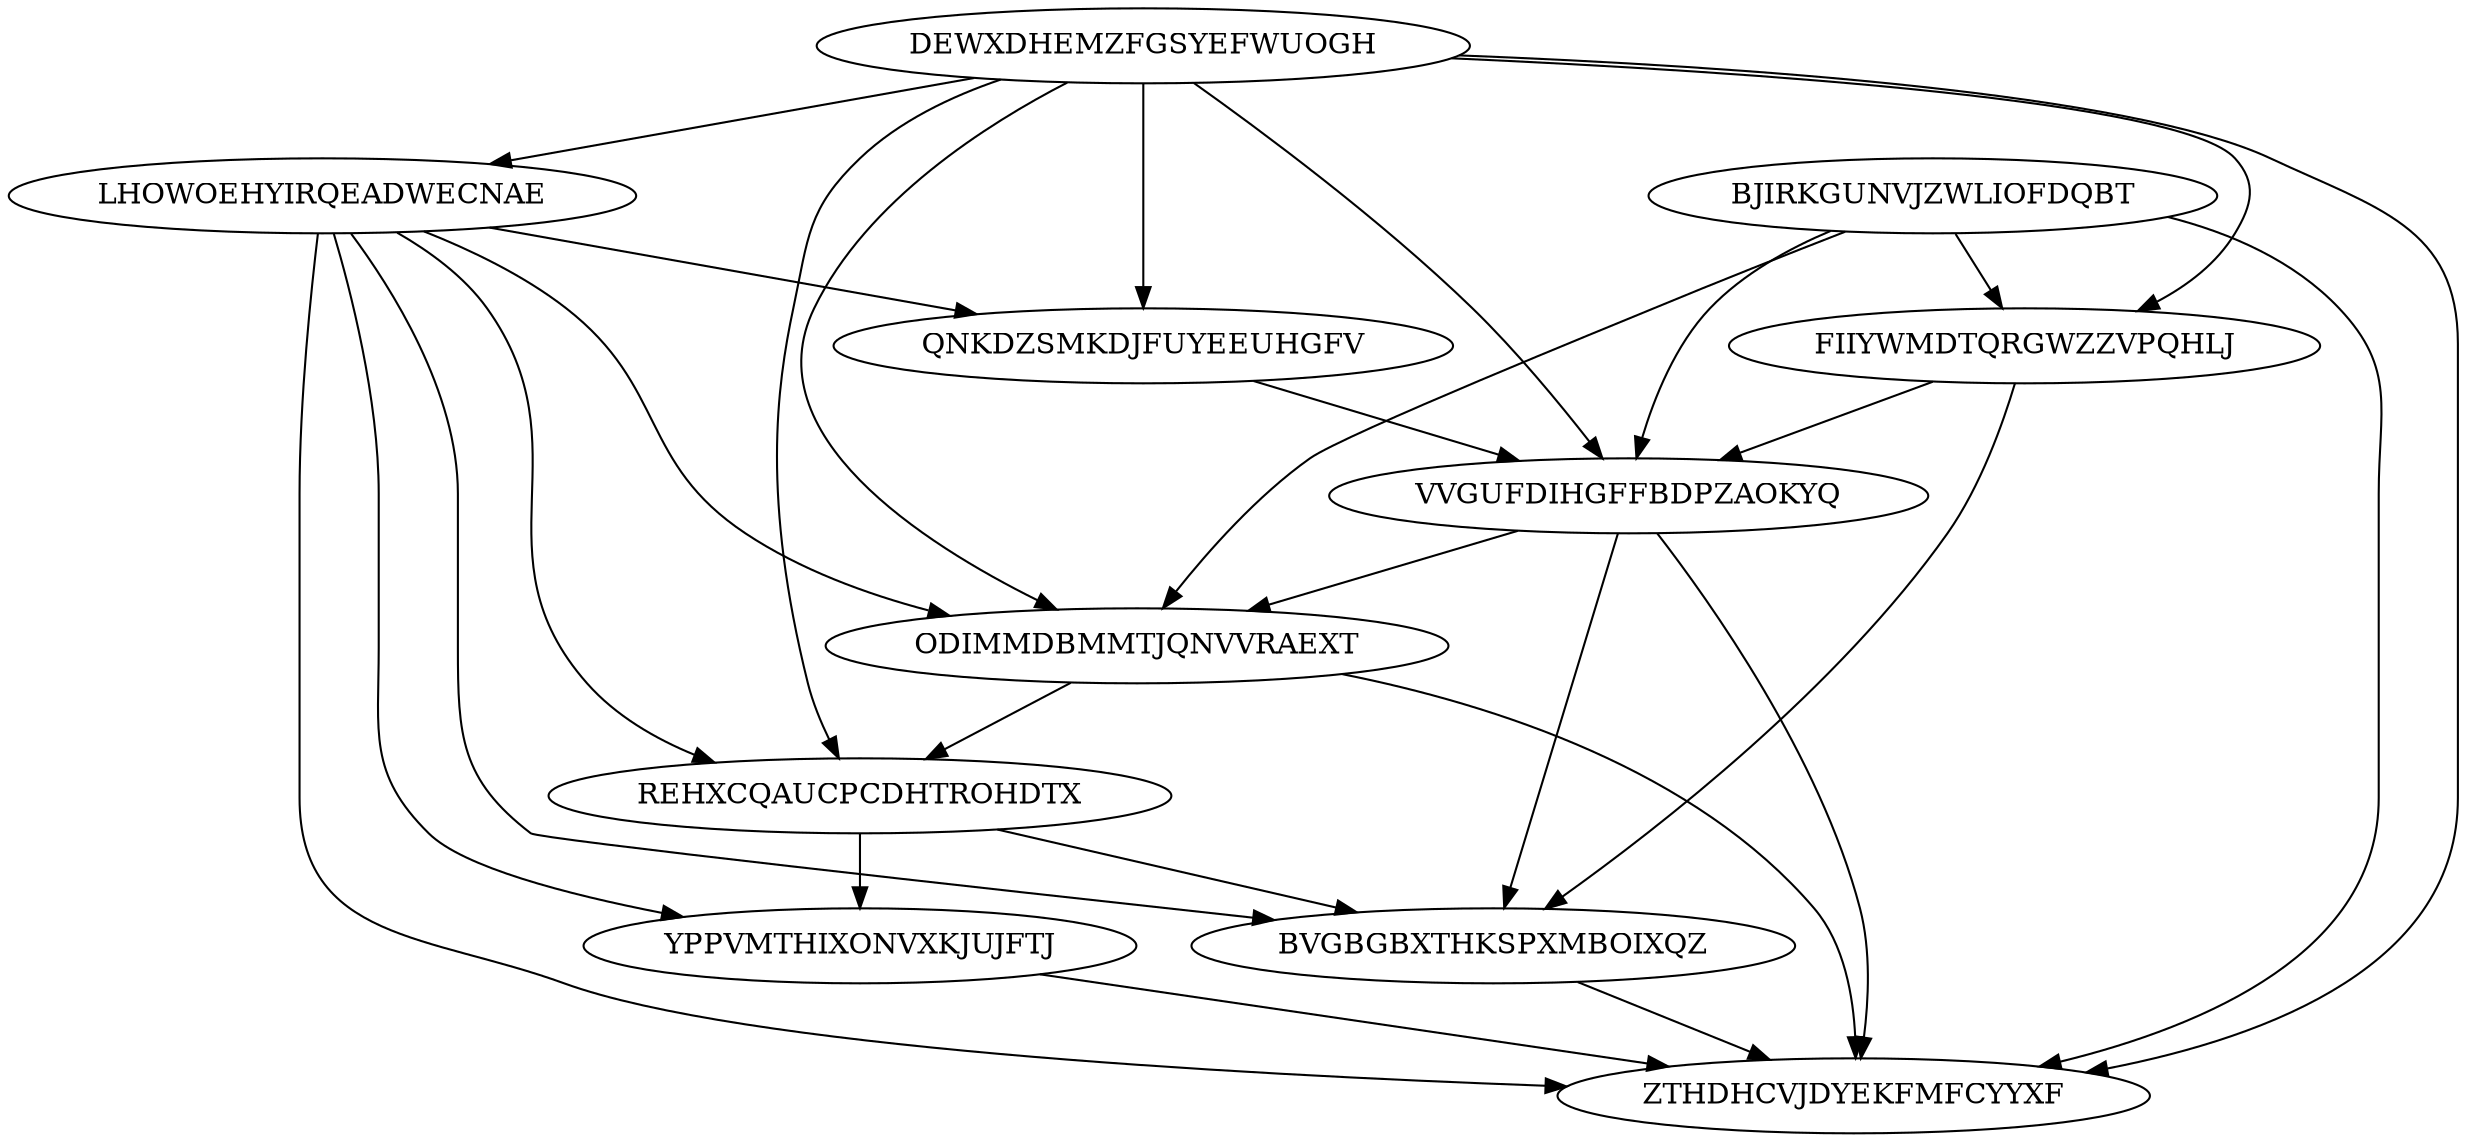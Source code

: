 digraph N11M29 {
	DEWXDHEMZFGSYEFWUOGH	[Weight=18];
	LHOWOEHYIRQEADWECNAE	[Weight=19];
	BJIRKGUNVJZWLIOFDQBT	[Weight=17];
	QNKDZSMKDJFUYEEUHGFV	[Weight=17];
	FIIYWMDTQRGWZZVPQHLJ	[Weight=10];
	VVGUFDIHGFFBDPZAOKYQ	[Weight=19];
	ODIMMDBMMTJQNVVRAEXT	[Weight=11];
	REHXCQAUCPCDHTROHDTX	[Weight=19];
	BVGBGBXTHKSPXMBOIXQZ	[Weight=12];
	YPPVMTHIXONVXKJUJFTJ	[Weight=13];
	ZTHDHCVJDYEKFMFCYYXF	[Weight=20];
	ODIMMDBMMTJQNVVRAEXT -> REHXCQAUCPCDHTROHDTX [Weight=16];
	QNKDZSMKDJFUYEEUHGFV -> VVGUFDIHGFFBDPZAOKYQ [Weight=14];
	DEWXDHEMZFGSYEFWUOGH -> LHOWOEHYIRQEADWECNAE [Weight=18];
	BJIRKGUNVJZWLIOFDQBT -> ODIMMDBMMTJQNVVRAEXT [Weight=16];
	DEWXDHEMZFGSYEFWUOGH -> REHXCQAUCPCDHTROHDTX [Weight=12];
	FIIYWMDTQRGWZZVPQHLJ -> VVGUFDIHGFFBDPZAOKYQ [Weight=11];
	BJIRKGUNVJZWLIOFDQBT -> VVGUFDIHGFFBDPZAOKYQ [Weight=11];
	BJIRKGUNVJZWLIOFDQBT -> ZTHDHCVJDYEKFMFCYYXF [Weight=13];
	DEWXDHEMZFGSYEFWUOGH -> ODIMMDBMMTJQNVVRAEXT [Weight=13];
	LHOWOEHYIRQEADWECNAE -> ZTHDHCVJDYEKFMFCYYXF [Weight=15];
	DEWXDHEMZFGSYEFWUOGH -> FIIYWMDTQRGWZZVPQHLJ [Weight=20];
	DEWXDHEMZFGSYEFWUOGH -> VVGUFDIHGFFBDPZAOKYQ [Weight=19];
	VVGUFDIHGFFBDPZAOKYQ -> ODIMMDBMMTJQNVVRAEXT [Weight=16];
	VVGUFDIHGFFBDPZAOKYQ -> BVGBGBXTHKSPXMBOIXQZ [Weight=10];
	LHOWOEHYIRQEADWECNAE -> BVGBGBXTHKSPXMBOIXQZ [Weight=18];
	DEWXDHEMZFGSYEFWUOGH -> ZTHDHCVJDYEKFMFCYYXF [Weight=15];
	LHOWOEHYIRQEADWECNAE -> QNKDZSMKDJFUYEEUHGFV [Weight=16];
	LHOWOEHYIRQEADWECNAE -> YPPVMTHIXONVXKJUJFTJ [Weight=17];
	BVGBGBXTHKSPXMBOIXQZ -> ZTHDHCVJDYEKFMFCYYXF [Weight=13];
	DEWXDHEMZFGSYEFWUOGH -> QNKDZSMKDJFUYEEUHGFV [Weight=20];
	VVGUFDIHGFFBDPZAOKYQ -> ZTHDHCVJDYEKFMFCYYXF [Weight=14];
	REHXCQAUCPCDHTROHDTX -> YPPVMTHIXONVXKJUJFTJ [Weight=12];
	BJIRKGUNVJZWLIOFDQBT -> FIIYWMDTQRGWZZVPQHLJ [Weight=14];
	FIIYWMDTQRGWZZVPQHLJ -> BVGBGBXTHKSPXMBOIXQZ [Weight=19];
	YPPVMTHIXONVXKJUJFTJ -> ZTHDHCVJDYEKFMFCYYXF [Weight=11];
	ODIMMDBMMTJQNVVRAEXT -> ZTHDHCVJDYEKFMFCYYXF [Weight=15];
	LHOWOEHYIRQEADWECNAE -> REHXCQAUCPCDHTROHDTX [Weight=12];
	REHXCQAUCPCDHTROHDTX -> BVGBGBXTHKSPXMBOIXQZ [Weight=14];
	LHOWOEHYIRQEADWECNAE -> ODIMMDBMMTJQNVVRAEXT [Weight=15];
}
